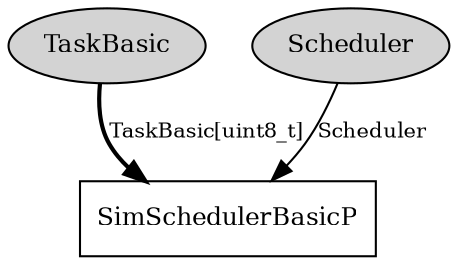 digraph "tos.lib.tossim.TinySchedulerC" {
  n0x7e835e58 [shape=ellipse, style=filled, label="TaskBasic", fontsize=12];
  "SimSchedulerBasicP" [fontsize=12, shape=box, URL="tos.lib.tossim.SimSchedulerBasicP.html"];
  n0x7e8d1c50 [shape=ellipse, style=filled, label="Scheduler", fontsize=12];
  "SimSchedulerBasicP" [fontsize=12, shape=box, URL="tos.lib.tossim.SimSchedulerBasicP.html"];
  "n0x7e835e58" -> "SimSchedulerBasicP" [label="TaskBasic[uint8_t]", style=bold, URL="../ihtml/tos.interfaces.TaskBasic.html", fontsize=10];
  "n0x7e8d1c50" -> "SimSchedulerBasicP" [label="Scheduler", URL="../ihtml/tos.interfaces.Scheduler.html", fontsize=10];
}
